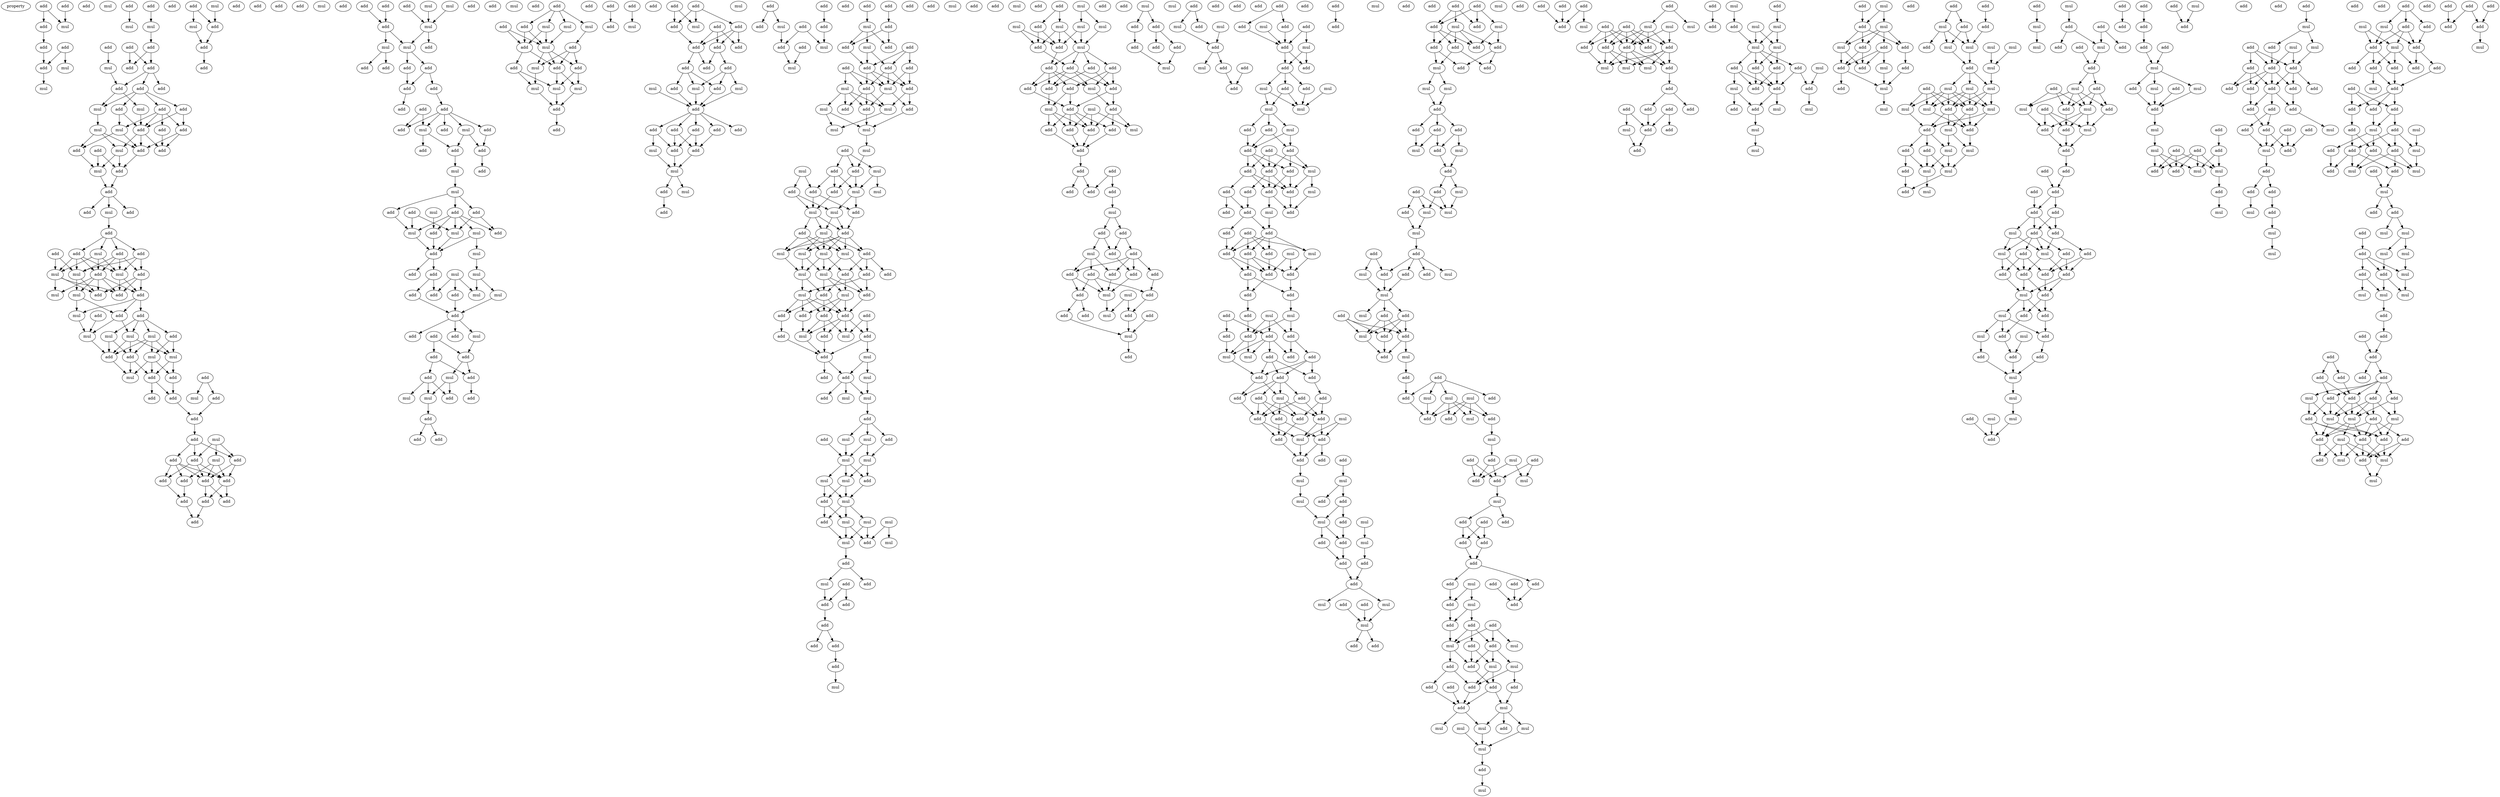 digraph {
    node [fontcolor=black]
    property [mul=2,lf=1.3]
    0 [ label = add ];
    1 [ label = add ];
    2 [ label = add ];
    3 [ label = add ];
    4 [ label = mul ];
    5 [ label = mul ];
    6 [ label = add ];
    7 [ label = add ];
    8 [ label = add ];
    9 [ label = mul ];
    10 [ label = mul ];
    11 [ label = add ];
    12 [ label = mul ];
    13 [ label = add ];
    14 [ label = mul ];
    15 [ label = add ];
    16 [ label = add ];
    17 [ label = add ];
    18 [ label = add ];
    19 [ label = add ];
    20 [ label = mul ];
    21 [ label = add ];
    22 [ label = add ];
    23 [ label = add ];
    24 [ label = add ];
    25 [ label = add ];
    26 [ label = mul ];
    27 [ label = mul ];
    28 [ label = add ];
    29 [ label = add ];
    30 [ label = mul ];
    31 [ label = mul ];
    32 [ label = add ];
    33 [ label = add ];
    34 [ label = mul ];
    35 [ label = add ];
    36 [ label = add ];
    37 [ label = add ];
    38 [ label = add ];
    39 [ label = mul ];
    40 [ label = add ];
    41 [ label = add ];
    42 [ label = add ];
    43 [ label = mul ];
    44 [ label = add ];
    45 [ label = add ];
    46 [ label = add ];
    47 [ label = mul ];
    48 [ label = add ];
    49 [ label = add ];
    50 [ label = add ];
    51 [ label = mul ];
    52 [ label = mul ];
    53 [ label = mul ];
    54 [ label = add ];
    55 [ label = add ];
    56 [ label = add ];
    57 [ label = add ];
    58 [ label = mul ];
    59 [ label = mul ];
    60 [ label = add ];
    61 [ label = mul ];
    62 [ label = add ];
    63 [ label = add ];
    64 [ label = add ];
    65 [ label = mul ];
    66 [ label = mul ];
    67 [ label = mul ];
    68 [ label = mul ];
    69 [ label = add ];
    70 [ label = add ];
    71 [ label = mul ];
    72 [ label = add ];
    73 [ label = mul ];
    74 [ label = add ];
    75 [ label = add ];
    76 [ label = add ];
    77 [ label = mul ];
    78 [ label = add ];
    79 [ label = add ];
    80 [ label = mul ];
    81 [ label = add ];
    82 [ label = add ];
    83 [ label = add ];
    84 [ label = mul ];
    85 [ label = add ];
    86 [ label = add ];
    87 [ label = add ];
    88 [ label = mul ];
    89 [ label = add ];
    90 [ label = add ];
    91 [ label = add ];
    92 [ label = add ];
    93 [ label = add ];
    94 [ label = add ];
    95 [ label = add ];
    96 [ label = add ];
    97 [ label = add ];
    98 [ label = add ];
    99 [ label = mul ];
    100 [ label = mul ];
    101 [ label = add ];
    102 [ label = add ];
    103 [ label = add ];
    104 [ label = add ];
    105 [ label = add ];
    106 [ label = add ];
    107 [ label = add ];
    108 [ label = mul ];
    109 [ label = add ];
    110 [ label = add ];
    111 [ label = add ];
    112 [ label = mul ];
    113 [ label = add ];
    114 [ label = mul ];
    115 [ label = add ];
    116 [ label = mul ];
    117 [ label = mul ];
    118 [ label = mul ];
    119 [ label = add ];
    120 [ label = add ];
    121 [ label = add ];
    122 [ label = add ];
    123 [ label = add ];
    124 [ label = add ];
    125 [ label = add ];
    126 [ label = add ];
    127 [ label = add ];
    128 [ label = add ];
    129 [ label = mul ];
    130 [ label = add ];
    131 [ label = mul ];
    132 [ label = add ];
    133 [ label = add ];
    134 [ label = add ];
    135 [ label = add ];
    136 [ label = add ];
    137 [ label = mul ];
    138 [ label = add ];
    139 [ label = mul ];
    140 [ label = add ];
    141 [ label = add ];
    142 [ label = add ];
    143 [ label = mul ];
    144 [ label = add ];
    145 [ label = mul ];
    146 [ label = mul ];
    147 [ label = add ];
    148 [ label = add ];
    149 [ label = mul ];
    150 [ label = add ];
    151 [ label = mul ];
    152 [ label = add ];
    153 [ label = add ];
    154 [ label = mul ];
    155 [ label = mul ];
    156 [ label = add ];
    157 [ label = mul ];
    158 [ label = mul ];
    159 [ label = add ];
    160 [ label = add ];
    161 [ label = add ];
    162 [ label = mul ];
    163 [ label = add ];
    164 [ label = add ];
    165 [ label = add ];
    166 [ label = add ];
    167 [ label = add ];
    168 [ label = mul ];
    169 [ label = add ];
    170 [ label = add ];
    171 [ label = add ];
    172 [ label = add ];
    173 [ label = mul ];
    174 [ label = mul ];
    175 [ label = add ];
    176 [ label = add ];
    177 [ label = add ];
    178 [ label = add ];
    179 [ label = mul ];
    180 [ label = add ];
    181 [ label = add ];
    182 [ label = add ];
    183 [ label = mul ];
    184 [ label = add ];
    185 [ label = mul ];
    186 [ label = add ];
    187 [ label = mul ];
    188 [ label = add ];
    189 [ label = add ];
    190 [ label = mul ];
    191 [ label = add ];
    192 [ label = add ];
    193 [ label = mul ];
    194 [ label = add ];
    195 [ label = mul ];
    196 [ label = mul ];
    197 [ label = mul ];
    198 [ label = add ];
    199 [ label = add ];
    200 [ label = add ];
    201 [ label = add ];
    202 [ label = add ];
    203 [ label = add ];
    204 [ label = mul ];
    205 [ label = add ];
    206 [ label = add ];
    207 [ label = add ];
    208 [ label = add ];
    209 [ label = mul ];
    210 [ label = add ];
    211 [ label = add ];
    212 [ label = add ];
    213 [ label = add ];
    214 [ label = add ];
    215 [ label = add ];
    216 [ label = add ];
    217 [ label = add ];
    218 [ label = mul ];
    219 [ label = mul ];
    220 [ label = add ];
    221 [ label = mul ];
    222 [ label = add ];
    223 [ label = add ];
    224 [ label = add ];
    225 [ label = add ];
    226 [ label = add ];
    227 [ label = add ];
    228 [ label = add ];
    229 [ label = mul ];
    230 [ label = add ];
    231 [ label = add ];
    232 [ label = mul ];
    233 [ label = add ];
    234 [ label = mul ];
    235 [ label = mul ];
    236 [ label = add ];
    237 [ label = add ];
    238 [ label = add ];
    239 [ label = add ];
    240 [ label = add ];
    241 [ label = mul ];
    242 [ label = add ];
    243 [ label = add ];
    244 [ label = add ];
    245 [ label = add ];
    246 [ label = mul ];
    247 [ label = mul ];
    248 [ label = add ];
    249 [ label = add ];
    250 [ label = mul ];
    251 [ label = add ];
    252 [ label = add ];
    253 [ label = add ];
    254 [ label = add ];
    255 [ label = mul ];
    256 [ label = add ];
    257 [ label = add ];
    258 [ label = add ];
    259 [ label = add ];
    260 [ label = add ];
    261 [ label = add ];
    262 [ label = add ];
    263 [ label = mul ];
    264 [ label = mul ];
    265 [ label = add ];
    266 [ label = mul ];
    267 [ label = add ];
    268 [ label = mul ];
    269 [ label = add ];
    270 [ label = mul ];
    271 [ label = mul ];
    272 [ label = add ];
    273 [ label = mul ];
    274 [ label = mul ];
    275 [ label = add ];
    276 [ label = mul ];
    277 [ label = add ];
    278 [ label = mul ];
    279 [ label = add ];
    280 [ label = add ];
    281 [ label = mul ];
    282 [ label = add ];
    283 [ label = mul ];
    284 [ label = mul ];
    285 [ label = add ];
    286 [ label = add ];
    287 [ label = add ];
    288 [ label = mul ];
    289 [ label = add ];
    290 [ label = mul ];
    291 [ label = mul ];
    292 [ label = mul ];
    293 [ label = mul ];
    294 [ label = add ];
    295 [ label = add ];
    296 [ label = add ];
    297 [ label = mul ];
    298 [ label = mul ];
    299 [ label = mul ];
    300 [ label = add ];
    301 [ label = add ];
    302 [ label = mul ];
    303 [ label = add ];
    304 [ label = add ];
    305 [ label = add ];
    306 [ label = add ];
    307 [ label = add ];
    308 [ label = mul ];
    309 [ label = add ];
    310 [ label = mul ];
    311 [ label = add ];
    312 [ label = add ];
    313 [ label = add ];
    314 [ label = mul ];
    315 [ label = mul ];
    316 [ label = add ];
    317 [ label = add ];
    318 [ label = add ];
    319 [ label = mul ];
    320 [ label = mul ];
    321 [ label = add ];
    322 [ label = add ];
    323 [ label = mul ];
    324 [ label = mul ];
    325 [ label = mul ];
    326 [ label = add ];
    327 [ label = add ];
    328 [ label = mul ];
    329 [ label = mul ];
    330 [ label = add ];
    331 [ label = mul ];
    332 [ label = mul ];
    333 [ label = mul ];
    334 [ label = add ];
    335 [ label = mul ];
    336 [ label = mul ];
    337 [ label = add ];
    338 [ label = mul ];
    339 [ label = add ];
    340 [ label = mul ];
    341 [ label = mul ];
    342 [ label = add ];
    343 [ label = add ];
    344 [ label = add ];
    345 [ label = mul ];
    346 [ label = add ];
    347 [ label = add ];
    348 [ label = add ];
    349 [ label = add ];
    350 [ label = add ];
    351 [ label = add ];
    352 [ label = add ];
    353 [ label = mul ];
    354 [ label = add ];
    355 [ label = add ];
    356 [ label = mul ];
    357 [ label = add ];
    358 [ label = mul ];
    359 [ label = mul ];
    360 [ label = mul ];
    361 [ label = mul ];
    362 [ label = add ];
    363 [ label = mul ];
    364 [ label = add ];
    365 [ label = add ];
    366 [ label = mul ];
    367 [ label = add ];
    368 [ label = add ];
    369 [ label = add ];
    370 [ label = add ];
    371 [ label = add ];
    372 [ label = add ];
    373 [ label = add ];
    374 [ label = add ];
    375 [ label = mul ];
    376 [ label = add ];
    377 [ label = add ];
    378 [ label = mul ];
    379 [ label = mul ];
    380 [ label = add ];
    381 [ label = mul ];
    382 [ label = add ];
    383 [ label = add ];
    384 [ label = add ];
    385 [ label = add ];
    386 [ label = add ];
    387 [ label = add ];
    388 [ label = add ];
    389 [ label = add ];
    390 [ label = add ];
    391 [ label = mul ];
    392 [ label = add ];
    393 [ label = add ];
    394 [ label = add ];
    395 [ label = add ];
    396 [ label = mul ];
    397 [ label = add ];
    398 [ label = add ];
    399 [ label = add ];
    400 [ label = add ];
    401 [ label = add ];
    402 [ label = mul ];
    403 [ label = add ];
    404 [ label = mul ];
    405 [ label = add ];
    406 [ label = add ];
    407 [ label = add ];
    408 [ label = mul ];
    409 [ label = add ];
    410 [ label = add ];
    411 [ label = mul ];
    412 [ label = add ];
    413 [ label = add ];
    414 [ label = add ];
    415 [ label = mul ];
    416 [ label = add ];
    417 [ label = add ];
    418 [ label = add ];
    419 [ label = add ];
    420 [ label = mul ];
    421 [ label = add ];
    422 [ label = mul ];
    423 [ label = add ];
    424 [ label = mul ];
    425 [ label = mul ];
    426 [ label = add ];
    427 [ label = add ];
    428 [ label = add ];
    429 [ label = add ];
    430 [ label = add ];
    431 [ label = mul ];
    432 [ label = add ];
    433 [ label = add ];
    434 [ label = add ];
    435 [ label = add ];
    436 [ label = mul ];
    437 [ label = add ];
    438 [ label = add ];
    439 [ label = add ];
    440 [ label = add ];
    441 [ label = add ];
    442 [ label = mul ];
    443 [ label = add ];
    444 [ label = add ];
    445 [ label = mul ];
    446 [ label = add ];
    447 [ label = mul ];
    448 [ label = add ];
    449 [ label = add ];
    450 [ label = mul ];
    451 [ label = mul ];
    452 [ label = add ];
    453 [ label = add ];
    454 [ label = mul ];
    455 [ label = add ];
    456 [ label = add ];
    457 [ label = add ];
    458 [ label = add ];
    459 [ label = add ];
    460 [ label = add ];
    461 [ label = add ];
    462 [ label = mul ];
    463 [ label = add ];
    464 [ label = add ];
    465 [ label = add ];
    466 [ label = mul ];
    467 [ label = add ];
    468 [ label = add ];
    469 [ label = mul ];
    470 [ label = add ];
    471 [ label = add ];
    472 [ label = add ];
    473 [ label = add ];
    474 [ label = add ];
    475 [ label = add ];
    476 [ label = add ];
    477 [ label = add ];
    478 [ label = mul ];
    479 [ label = mul ];
    480 [ label = add ];
    481 [ label = add ];
    482 [ label = add ];
    483 [ label = add ];
    484 [ label = add ];
    485 [ label = add ];
    486 [ label = mul ];
    487 [ label = add ];
    488 [ label = mul ];
    489 [ label = add ];
    490 [ label = add ];
    491 [ label = add ];
    492 [ label = add ];
    493 [ label = mul ];
    494 [ label = add ];
    495 [ label = mul ];
    496 [ label = add ];
    497 [ label = add ];
    498 [ label = add ];
    499 [ label = add ];
    500 [ label = add ];
    501 [ label = add ];
    502 [ label = add ];
    503 [ label = add ];
    504 [ label = mul ];
    505 [ label = add ];
    506 [ label = add ];
    507 [ label = add ];
    508 [ label = add ];
    509 [ label = add ];
    510 [ label = mul ];
    511 [ label = add ];
    512 [ label = mul ];
    513 [ label = add ];
    514 [ label = add ];
    515 [ label = add ];
    516 [ label = add ];
    517 [ label = mul ];
    518 [ label = mul ];
    519 [ label = mul ];
    520 [ label = add ];
    521 [ label = add ];
    522 [ label = mul ];
    523 [ label = mul ];
    524 [ label = mul ];
    525 [ label = add ];
    526 [ label = mul ];
    527 [ label = add ];
    528 [ label = add ];
    529 [ label = add ];
    530 [ label = add ];
    531 [ label = add ];
    532 [ label = add ];
    533 [ label = add ];
    534 [ label = mul ];
    535 [ label = mul ];
    536 [ label = add ];
    537 [ label = add ];
    538 [ label = mul ];
    539 [ label = add ];
    540 [ label = add ];
    541 [ label = add ];
    542 [ label = add ];
    543 [ label = add ];
    544 [ label = mul ];
    545 [ label = add ];
    546 [ label = mul ];
    547 [ label = add ];
    548 [ label = add ];
    549 [ label = add ];
    550 [ label = add ];
    551 [ label = add ];
    552 [ label = mul ];
    553 [ label = add ];
    554 [ label = mul ];
    555 [ label = mul ];
    556 [ label = add ];
    557 [ label = mul ];
    558 [ label = add ];
    559 [ label = add ];
    560 [ label = add ];
    561 [ label = add ];
    562 [ label = mul ];
    563 [ label = mul ];
    564 [ label = add ];
    565 [ label = add ];
    566 [ label = add ];
    567 [ label = mul ];
    568 [ label = add ];
    569 [ label = mul ];
    570 [ label = mul ];
    571 [ label = mul ];
    572 [ label = add ];
    573 [ label = add ];
    574 [ label = add ];
    575 [ label = add ];
    576 [ label = mul ];
    577 [ label = mul ];
    578 [ label = add ];
    579 [ label = mul ];
    580 [ label = add ];
    581 [ label = add ];
    582 [ label = mul ];
    583 [ label = add ];
    584 [ label = add ];
    585 [ label = mul ];
    586 [ label = add ];
    587 [ label = add ];
    588 [ label = mul ];
    589 [ label = add ];
    590 [ label = add ];
    591 [ label = mul ];
    592 [ label = mul ];
    593 [ label = mul ];
    594 [ label = add ];
    595 [ label = add ];
    596 [ label = add ];
    597 [ label = mul ];
    598 [ label = add ];
    599 [ label = add ];
    600 [ label = add ];
    601 [ label = mul ];
    602 [ label = add ];
    603 [ label = add ];
    604 [ label = mul ];
    605 [ label = add ];
    606 [ label = add ];
    607 [ label = mul ];
    608 [ label = add ];
    609 [ label = mul ];
    610 [ label = add ];
    611 [ label = add ];
    612 [ label = add ];
    613 [ label = add ];
    614 [ label = add ];
    615 [ label = add ];
    616 [ label = add ];
    617 [ label = add ];
    618 [ label = add ];
    619 [ label = mul ];
    620 [ label = add ];
    621 [ label = add ];
    622 [ label = add ];
    623 [ label = mul ];
    624 [ label = add ];
    625 [ label = add ];
    626 [ label = add ];
    627 [ label = add ];
    628 [ label = mul ];
    629 [ label = mul ];
    630 [ label = add ];
    631 [ label = mul ];
    632 [ label = add ];
    633 [ label = add ];
    634 [ label = mul ];
    635 [ label = add ];
    636 [ label = add ];
    637 [ label = add ];
    638 [ label = add ];
    639 [ label = add ];
    640 [ label = mul ];
    641 [ label = add ];
    642 [ label = mul ];
    643 [ label = mul ];
    644 [ label = add ];
    645 [ label = mul ];
    646 [ label = mul ];
    647 [ label = mul ];
    648 [ label = add ];
    649 [ label = add ];
    650 [ label = add ];
    651 [ label = add ];
    652 [ label = mul ];
    653 [ label = add ];
    654 [ label = mul ];
    655 [ label = add ];
    656 [ label = add ];
    657 [ label = add ];
    658 [ label = mul ];
    659 [ label = mul ];
    660 [ label = mul ];
    661 [ label = add ];
    662 [ label = add ];
    663 [ label = add ];
    664 [ label = add ];
    665 [ label = add ];
    666 [ label = add ];
    667 [ label = mul ];
    668 [ label = mul ];
    669 [ label = mul ];
    670 [ label = add ];
    671 [ label = add ];
    672 [ label = add ];
    673 [ label = add ];
    674 [ label = add ];
    675 [ label = mul ];
    676 [ label = add ];
    677 [ label = add ];
    678 [ label = add ];
    679 [ label = add ];
    680 [ label = add ];
    681 [ label = mul ];
    682 [ label = add ];
    683 [ label = add ];
    684 [ label = mul ];
    685 [ label = mul ];
    686 [ label = mul ];
    687 [ label = mul ];
    688 [ label = add ];
    689 [ label = mul ];
    690 [ label = add ];
    691 [ label = add ];
    692 [ label = add ];
    693 [ label = add ];
    694 [ label = mul ];
    695 [ label = add ];
    696 [ label = add ];
    697 [ label = mul ];
    698 [ label = add ];
    699 [ label = add ];
    700 [ label = mul ];
    701 [ label = mul ];
    702 [ label = mul ];
    703 [ label = add ];
    704 [ label = mul ];
    705 [ label = add ];
    706 [ label = mul ];
    707 [ label = mul ];
    708 [ label = add ];
    709 [ label = add ];
    710 [ label = add ];
    711 [ label = add ];
    712 [ label = add ];
    713 [ label = add ];
    714 [ label = add ];
    715 [ label = mul ];
    716 [ label = mul ];
    717 [ label = add ];
    718 [ label = mul ];
    719 [ label = add ];
    720 [ label = add ];
    721 [ label = add ];
    722 [ label = add ];
    723 [ label = mul ];
    724 [ label = mul ];
    725 [ label = mul ];
    726 [ label = mul ];
    727 [ label = mul ];
    728 [ label = add ];
    729 [ label = add ];
    730 [ label = mul ];
    731 [ label = mul ];
    732 [ label = mul ];
    733 [ label = mul ];
    734 [ label = add ];
    735 [ label = mul ];
    736 [ label = mul ];
    737 [ label = add ];
    738 [ label = add ];
    739 [ label = mul ];
    740 [ label = add ];
    741 [ label = add ];
    742 [ label = mul ];
    743 [ label = mul ];
    744 [ label = add ];
    745 [ label = mul ];
    746 [ label = add ];
    747 [ label = mul ];
    748 [ label = mul ];
    749 [ label = add ];
    750 [ label = add ];
    751 [ label = mul ];
    752 [ label = add ];
    753 [ label = mul ];
    754 [ label = mul ];
    755 [ label = mul ];
    756 [ label = add ];
    757 [ label = add ];
    758 [ label = add ];
    759 [ label = add ];
    760 [ label = add ];
    761 [ label = add ];
    762 [ label = add ];
    763 [ label = mul ];
    764 [ label = add ];
    765 [ label = add ];
    766 [ label = mul ];
    767 [ label = add ];
    768 [ label = add ];
    769 [ label = add ];
    770 [ label = mul ];
    771 [ label = add ];
    772 [ label = mul ];
    773 [ label = add ];
    774 [ label = add ];
    775 [ label = mul ];
    776 [ label = add ];
    777 [ label = add ];
    778 [ label = add ];
    779 [ label = add ];
    780 [ label = add ];
    781 [ label = add ];
    782 [ label = add ];
    783 [ label = add ];
    784 [ label = mul ];
    785 [ label = add ];
    786 [ label = mul ];
    787 [ label = add ];
    788 [ label = add ];
    789 [ label = mul ];
    790 [ label = add ];
    791 [ label = add ];
    792 [ label = add ];
    793 [ label = add ];
    794 [ label = add ];
    795 [ label = add ];
    796 [ label = mul ];
    797 [ label = mul ];
    798 [ label = add ];
    799 [ label = add ];
    800 [ label = mul ];
    801 [ label = mul ];
    802 [ label = add ];
    803 [ label = add ];
    804 [ label = add ];
    805 [ label = add ];
    806 [ label = add ];
    807 [ label = mul ];
    808 [ label = mul ];
    809 [ label = add ];
    810 [ label = mul ];
    811 [ label = mul ];
    812 [ label = add ];
    813 [ label = add ];
    814 [ label = add ];
    815 [ label = add ];
    816 [ label = mul ];
    817 [ label = add ];
    818 [ label = add ];
    819 [ label = add ];
    820 [ label = mul ];
    821 [ label = add ];
    822 [ label = mul ];
    823 [ label = add ];
    824 [ label = add ];
    825 [ label = mul ];
    826 [ label = add ];
    827 [ label = mul ];
    828 [ label = add ];
    829 [ label = add ];
    830 [ label = add ];
    831 [ label = mul ];
    832 [ label = add ];
    833 [ label = add ];
    834 [ label = mul ];
    835 [ label = add ];
    836 [ label = add ];
    837 [ label = mul ];
    838 [ label = add ];
    839 [ label = mul ];
    840 [ label = add ];
    841 [ label = mul ];
    842 [ label = add ];
    843 [ label = mul ];
    844 [ label = add ];
    845 [ label = mul ];
    846 [ label = add ];
    847 [ label = add ];
    848 [ label = add ];
    849 [ label = add ];
    850 [ label = add ];
    851 [ label = add ];
    852 [ label = add ];
    853 [ label = add ];
    854 [ label = add ];
    855 [ label = add ];
    856 [ label = add ];
    857 [ label = add ];
    858 [ label = mul ];
    859 [ label = add ];
    860 [ label = add ];
    861 [ label = add ];
    862 [ label = add ];
    863 [ label = mul ];
    864 [ label = add ];
    865 [ label = add ];
    866 [ label = add ];
    867 [ label = add ];
    868 [ label = mul ];
    869 [ label = add ];
    870 [ label = add ];
    871 [ label = mul ];
    872 [ label = mul ];
    873 [ label = add ];
    874 [ label = add ];
    875 [ label = mul ];
    876 [ label = mul ];
    877 [ label = add ];
    878 [ label = add ];
    879 [ label = mul ];
    880 [ label = add ];
    881 [ label = add ];
    882 [ label = add ];
    883 [ label = add ];
    884 [ label = add ];
    885 [ label = add ];
    886 [ label = add ];
    887 [ label = mul ];
    888 [ label = add ];
    889 [ label = add ];
    890 [ label = add ];
    891 [ label = add ];
    892 [ label = mul ];
    893 [ label = add ];
    894 [ label = add ];
    895 [ label = mul ];
    896 [ label = add ];
    897 [ label = add ];
    898 [ label = add ];
    899 [ label = mul ];
    900 [ label = add ];
    901 [ label = add ];
    902 [ label = add ];
    903 [ label = mul ];
    904 [ label = mul ];
    905 [ label = add ];
    906 [ label = mul ];
    907 [ label = add ];
    908 [ label = add ];
    909 [ label = mul ];
    910 [ label = mul ];
    911 [ label = add ];
    912 [ label = mul ];
    913 [ label = mul ];
    914 [ label = add ];
    915 [ label = mul ];
    916 [ label = add ];
    917 [ label = add ];
    918 [ label = mul ];
    919 [ label = add ];
    920 [ label = mul ];
    921 [ label = mul ];
    922 [ label = add ];
    923 [ label = add ];
    924 [ label = add ];
    925 [ label = add ];
    926 [ label = add ];
    927 [ label = add ];
    928 [ label = add ];
    929 [ label = add ];
    930 [ label = add ];
    931 [ label = mul ];
    932 [ label = add ];
    933 [ label = add ];
    934 [ label = add ];
    935 [ label = add ];
    936 [ label = add ];
    937 [ label = mul ];
    938 [ label = mul ];
    939 [ label = mul ];
    940 [ label = add ];
    941 [ label = add ];
    942 [ label = mul ];
    943 [ label = add ];
    944 [ label = add ];
    945 [ label = add ];
    946 [ label = add ];
    947 [ label = mul ];
    948 [ label = mul ];
    949 [ label = add ];
    950 [ label = mul ];
    951 [ label = add ];
    952 [ label = add ];
    953 [ label = add ];
    954 [ label = add ];
    955 [ label = add ];
    956 [ label = mul ];
    0 -> 3 [ name = 0 ];
    0 -> 4 [ name = 1 ];
    1 -> 4 [ name = 2 ];
    3 -> 7 [ name = 3 ];
    6 -> 9 [ name = 4 ];
    6 -> 11 [ name = 5 ];
    7 -> 11 [ name = 6 ];
    8 -> 10 [ name = 7 ];
    11 -> 12 [ name = 8 ];
    13 -> 14 [ name = 9 ];
    14 -> 16 [ name = 10 ];
    15 -> 20 [ name = 11 ];
    16 -> 18 [ name = 12 ];
    16 -> 19 [ name = 13 ];
    17 -> 18 [ name = 14 ];
    17 -> 19 [ name = 15 ];
    19 -> 21 [ name = 16 ];
    19 -> 22 [ name = 17 ];
    19 -> 23 [ name = 18 ];
    20 -> 21 [ name = 19 ];
    21 -> 26 [ name = 20 ];
    21 -> 27 [ name = 21 ];
    23 -> 24 [ name = 22 ];
    23 -> 25 [ name = 23 ];
    23 -> 26 [ name = 24 ];
    23 -> 28 [ name = 25 ];
    24 -> 29 [ name = 26 ];
    24 -> 31 [ name = 27 ];
    24 -> 32 [ name = 28 ];
    24 -> 33 [ name = 29 ];
    25 -> 29 [ name = 30 ];
    25 -> 32 [ name = 31 ];
    26 -> 30 [ name = 32 ];
    27 -> 32 [ name = 33 ];
    28 -> 31 [ name = 34 ];
    28 -> 32 [ name = 35 ];
    29 -> 35 [ name = 36 ];
    29 -> 36 [ name = 37 ];
    30 -> 34 [ name = 38 ];
    30 -> 36 [ name = 39 ];
    30 -> 37 [ name = 40 ];
    31 -> 36 [ name = 41 ];
    31 -> 37 [ name = 42 ];
    32 -> 34 [ name = 43 ];
    32 -> 35 [ name = 44 ];
    32 -> 36 [ name = 45 ];
    33 -> 35 [ name = 46 ];
    34 -> 39 [ name = 47 ];
    34 -> 40 [ name = 48 ];
    36 -> 40 [ name = 49 ];
    37 -> 39 [ name = 50 ];
    38 -> 39 [ name = 51 ];
    38 -> 40 [ name = 52 ];
    39 -> 41 [ name = 53 ];
    40 -> 41 [ name = 54 ];
    41 -> 42 [ name = 55 ];
    41 -> 43 [ name = 56 ];
    41 -> 44 [ name = 57 ];
    43 -> 45 [ name = 58 ];
    45 -> 46 [ name = 59 ];
    45 -> 47 [ name = 60 ];
    45 -> 49 [ name = 61 ];
    45 -> 50 [ name = 62 ];
    46 -> 51 [ name = 63 ];
    46 -> 52 [ name = 64 ];
    46 -> 53 [ name = 65 ];
    46 -> 55 [ name = 66 ];
    47 -> 52 [ name = 67 ];
    47 -> 53 [ name = 68 ];
    47 -> 55 [ name = 69 ];
    48 -> 51 [ name = 70 ];
    48 -> 53 [ name = 71 ];
    49 -> 51 [ name = 72 ];
    49 -> 52 [ name = 73 ];
    49 -> 54 [ name = 74 ];
    50 -> 51 [ name = 75 ];
    50 -> 52 [ name = 76 ];
    50 -> 54 [ name = 77 ];
    50 -> 55 [ name = 78 ];
    51 -> 59 [ name = 79 ];
    51 -> 60 [ name = 80 ];
    52 -> 56 [ name = 81 ];
    52 -> 57 [ name = 82 ];
    53 -> 57 [ name = 83 ];
    53 -> 58 [ name = 84 ];
    53 -> 60 [ name = 85 ];
    54 -> 56 [ name = 86 ];
    54 -> 57 [ name = 87 ];
    54 -> 60 [ name = 88 ];
    55 -> 56 [ name = 89 ];
    55 -> 57 [ name = 90 ];
    55 -> 58 [ name = 91 ];
    55 -> 59 [ name = 92 ];
    55 -> 60 [ name = 93 ];
    56 -> 61 [ name = 94 ];
    56 -> 62 [ name = 95 ];
    56 -> 64 [ name = 96 ];
    59 -> 61 [ name = 97 ];
    59 -> 64 [ name = 98 ];
    61 -> 67 [ name = 99 ];
    62 -> 65 [ name = 100 ];
    62 -> 66 [ name = 101 ];
    62 -> 68 [ name = 102 ];
    62 -> 69 [ name = 103 ];
    63 -> 67 [ name = 104 ];
    64 -> 66 [ name = 105 ];
    64 -> 67 [ name = 106 ];
    65 -> 70 [ name = 107 ];
    65 -> 72 [ name = 108 ];
    66 -> 70 [ name = 109 ];
    66 -> 71 [ name = 110 ];
    66 -> 72 [ name = 111 ];
    67 -> 70 [ name = 112 ];
    68 -> 70 [ name = 113 ];
    68 -> 71 [ name = 114 ];
    68 -> 72 [ name = 115 ];
    68 -> 73 [ name = 116 ];
    69 -> 71 [ name = 117 ];
    69 -> 73 [ name = 118 ];
    70 -> 77 [ name = 119 ];
    71 -> 75 [ name = 120 ];
    71 -> 76 [ name = 121 ];
    72 -> 76 [ name = 122 ];
    72 -> 77 [ name = 123 ];
    73 -> 75 [ name = 124 ];
    73 -> 76 [ name = 125 ];
    73 -> 77 [ name = 126 ];
    74 -> 79 [ name = 127 ];
    74 -> 80 [ name = 128 ];
    75 -> 81 [ name = 129 ];
    76 -> 78 [ name = 130 ];
    76 -> 81 [ name = 131 ];
    79 -> 82 [ name = 132 ];
    81 -> 82 [ name = 133 ];
    82 -> 83 [ name = 134 ];
    83 -> 85 [ name = 135 ];
    83 -> 86 [ name = 136 ];
    83 -> 87 [ name = 137 ];
    84 -> 86 [ name = 138 ];
    84 -> 87 [ name = 139 ];
    84 -> 88 [ name = 140 ];
    85 -> 89 [ name = 141 ];
    85 -> 90 [ name = 142 ];
    85 -> 91 [ name = 143 ];
    85 -> 93 [ name = 144 ];
    86 -> 89 [ name = 145 ];
    86 -> 90 [ name = 146 ];
    86 -> 93 [ name = 147 ];
    87 -> 89 [ name = 148 ];
    87 -> 93 [ name = 149 ];
    88 -> 89 [ name = 150 ];
    88 -> 91 [ name = 151 ];
    88 -> 93 [ name = 152 ];
    89 -> 95 [ name = 153 ];
    89 -> 96 [ name = 154 ];
    90 -> 94 [ name = 155 ];
    91 -> 94 [ name = 156 ];
    93 -> 95 [ name = 157 ];
    93 -> 96 [ name = 158 ];
    94 -> 97 [ name = 159 ];
    96 -> 97 [ name = 160 ];
    98 -> 100 [ name = 161 ];
    98 -> 101 [ name = 162 ];
    99 -> 101 [ name = 163 ];
    100 -> 105 [ name = 164 ];
    101 -> 105 [ name = 165 ];
    105 -> 106 [ name = 166 ];
    110 -> 115 [ name = 167 ];
    111 -> 116 [ name = 168 ];
    112 -> 116 [ name = 169 ];
    113 -> 115 [ name = 170 ];
    114 -> 116 [ name = 171 ];
    115 -> 117 [ name = 172 ];
    115 -> 118 [ name = 173 ];
    116 -> 117 [ name = 174 ];
    116 -> 119 [ name = 175 ];
    117 -> 121 [ name = 176 ];
    117 -> 123 [ name = 177 ];
    118 -> 120 [ name = 178 ];
    118 -> 122 [ name = 179 ];
    121 -> 124 [ name = 180 ];
    123 -> 124 [ name = 181 ];
    123 -> 125 [ name = 182 ];
    124 -> 127 [ name = 183 ];
    125 -> 128 [ name = 184 ];
    126 -> 130 [ name = 185 ];
    126 -> 131 [ name = 186 ];
    128 -> 129 [ name = 187 ];
    128 -> 130 [ name = 188 ];
    128 -> 131 [ name = 189 ];
    128 -> 132 [ name = 190 ];
    128 -> 133 [ name = 191 ];
    129 -> 134 [ name = 192 ];
    129 -> 135 [ name = 193 ];
    131 -> 134 [ name = 194 ];
    131 -> 136 [ name = 195 ];
    132 -> 135 [ name = 196 ];
    134 -> 137 [ name = 197 ];
    135 -> 138 [ name = 198 ];
    137 -> 139 [ name = 199 ];
    139 -> 140 [ name = 200 ];
    139 -> 142 [ name = 201 ];
    139 -> 144 [ name = 202 ];
    140 -> 148 [ name = 203 ];
    140 -> 149 [ name = 204 ];
    141 -> 146 [ name = 205 ];
    141 -> 149 [ name = 206 ];
    142 -> 146 [ name = 207 ];
    143 -> 147 [ name = 208 ];
    144 -> 145 [ name = 209 ];
    144 -> 146 [ name = 210 ];
    144 -> 147 [ name = 211 ];
    144 -> 148 [ name = 212 ];
    144 -> 149 [ name = 213 ];
    145 -> 150 [ name = 214 ];
    145 -> 151 [ name = 215 ];
    146 -> 150 [ name = 216 ];
    147 -> 150 [ name = 217 ];
    149 -> 150 [ name = 218 ];
    150 -> 152 [ name = 219 ];
    150 -> 153 [ name = 220 ];
    151 -> 155 [ name = 221 ];
    153 -> 156 [ name = 222 ];
    153 -> 159 [ name = 223 ];
    154 -> 157 [ name = 224 ];
    154 -> 159 [ name = 225 ];
    154 -> 160 [ name = 226 ];
    155 -> 157 [ name = 227 ];
    155 -> 158 [ name = 228 ];
    156 -> 161 [ name = 229 ];
    158 -> 161 [ name = 230 ];
    160 -> 161 [ name = 231 ];
    161 -> 162 [ name = 232 ];
    161 -> 163 [ name = 233 ];
    161 -> 164 [ name = 234 ];
    162 -> 167 [ name = 235 ];
    165 -> 166 [ name = 236 ];
    165 -> 167 [ name = 237 ];
    166 -> 169 [ name = 238 ];
    166 -> 170 [ name = 239 ];
    167 -> 168 [ name = 240 ];
    167 -> 169 [ name = 241 ];
    168 -> 171 [ name = 242 ];
    168 -> 173 [ name = 243 ];
    169 -> 172 [ name = 244 ];
    170 -> 171 [ name = 245 ];
    170 -> 173 [ name = 246 ];
    170 -> 174 [ name = 247 ];
    173 -> 175 [ name = 248 ];
    175 -> 178 [ name = 249 ];
    175 -> 180 [ name = 250 ];
    182 -> 183 [ name = 251 ];
    182 -> 185 [ name = 252 ];
    182 -> 186 [ name = 253 ];
    182 -> 187 [ name = 254 ];
    183 -> 190 [ name = 255 ];
    184 -> 189 [ name = 256 ];
    184 -> 190 [ name = 257 ];
    185 -> 188 [ name = 258 ];
    186 -> 189 [ name = 259 ];
    186 -> 190 [ name = 260 ];
    187 -> 189 [ name = 261 ];
    187 -> 190 [ name = 262 ];
    188 -> 192 [ name = 263 ];
    188 -> 193 [ name = 264 ];
    188 -> 194 [ name = 265 ];
    189 -> 191 [ name = 266 ];
    189 -> 192 [ name = 267 ];
    190 -> 192 [ name = 268 ];
    190 -> 193 [ name = 269 ];
    190 -> 194 [ name = 270 ];
    191 -> 196 [ name = 271 ];
    191 -> 197 [ name = 272 ];
    192 -> 195 [ name = 273 ];
    192 -> 196 [ name = 274 ];
    193 -> 197 [ name = 275 ];
    194 -> 195 [ name = 276 ];
    194 -> 196 [ name = 277 ];
    195 -> 198 [ name = 278 ];
    196 -> 198 [ name = 279 ];
    197 -> 198 [ name = 280 ];
    198 -> 201 [ name = 281 ];
    200 -> 202 [ name = 282 ];
    203 -> 204 [ name = 283 ];
    206 -> 209 [ name = 284 ];
    206 -> 210 [ name = 285 ];
    207 -> 208 [ name = 286 ];
    207 -> 209 [ name = 287 ];
    207 -> 210 [ name = 288 ];
    208 -> 212 [ name = 289 ];
    208 -> 213 [ name = 290 ];
    208 -> 214 [ name = 291 ];
    210 -> 213 [ name = 292 ];
    211 -> 212 [ name = 293 ];
    211 -> 213 [ name = 294 ];
    211 -> 214 [ name = 295 ];
    213 -> 216 [ name = 296 ];
    213 -> 217 [ name = 297 ];
    214 -> 215 [ name = 298 ];
    214 -> 217 [ name = 299 ];
    215 -> 219 [ name = 300 ];
    215 -> 220 [ name = 301 ];
    215 -> 221 [ name = 302 ];
    216 -> 219 [ name = 303 ];
    216 -> 220 [ name = 304 ];
    216 -> 222 [ name = 305 ];
    218 -> 223 [ name = 306 ];
    219 -> 223 [ name = 307 ];
    220 -> 223 [ name = 308 ];
    221 -> 223 [ name = 309 ];
    222 -> 223 [ name = 310 ];
    223 -> 224 [ name = 311 ];
    223 -> 225 [ name = 312 ];
    223 -> 226 [ name = 313 ];
    223 -> 227 [ name = 314 ];
    223 -> 228 [ name = 315 ];
    224 -> 230 [ name = 316 ];
    224 -> 231 [ name = 317 ];
    225 -> 230 [ name = 318 ];
    225 -> 231 [ name = 319 ];
    226 -> 229 [ name = 320 ];
    226 -> 230 [ name = 321 ];
    227 -> 231 [ name = 322 ];
    229 -> 232 [ name = 323 ];
    230 -> 232 [ name = 324 ];
    231 -> 232 [ name = 325 ];
    232 -> 233 [ name = 326 ];
    232 -> 234 [ name = 327 ];
    233 -> 236 [ name = 328 ];
    237 -> 240 [ name = 329 ];
    237 -> 241 [ name = 330 ];
    238 -> 242 [ name = 331 ];
    239 -> 243 [ name = 332 ];
    239 -> 246 [ name = 333 ];
    241 -> 243 [ name = 334 ];
    242 -> 246 [ name = 335 ];
    243 -> 247 [ name = 336 ];
    245 -> 247 [ name = 337 ];
    248 -> 250 [ name = 338 ];
    249 -> 252 [ name = 339 ];
    250 -> 254 [ name = 340 ];
    250 -> 255 [ name = 341 ];
    250 -> 256 [ name = 342 ];
    252 -> 254 [ name = 343 ];
    252 -> 256 [ name = 344 ];
    253 -> 258 [ name = 345 ];
    253 -> 259 [ name = 346 ];
    253 -> 260 [ name = 347 ];
    255 -> 258 [ name = 348 ];
    255 -> 260 [ name = 349 ];
    256 -> 260 [ name = 350 ];
    257 -> 261 [ name = 351 ];
    257 -> 263 [ name = 352 ];
    257 -> 264 [ name = 353 ];
    258 -> 261 [ name = 354 ];
    258 -> 262 [ name = 355 ];
    258 -> 264 [ name = 356 ];
    259 -> 262 [ name = 357 ];
    259 -> 264 [ name = 358 ];
    260 -> 261 [ name = 359 ];
    260 -> 262 [ name = 360 ];
    260 -> 264 [ name = 361 ];
    261 -> 265 [ name = 362 ];
    261 -> 266 [ name = 363 ];
    261 -> 269 [ name = 364 ];
    262 -> 266 [ name = 365 ];
    262 -> 267 [ name = 366 ];
    263 -> 265 [ name = 367 ];
    263 -> 266 [ name = 368 ];
    263 -> 268 [ name = 369 ];
    263 -> 269 [ name = 370 ];
    264 -> 265 [ name = 371 ];
    264 -> 267 [ name = 372 ];
    265 -> 271 [ name = 373 ];
    266 -> 270 [ name = 374 ];
    267 -> 271 [ name = 375 ];
    268 -> 270 [ name = 376 ];
    268 -> 271 [ name = 377 ];
    271 -> 273 [ name = 378 ];
    272 -> 274 [ name = 379 ];
    272 -> 275 [ name = 380 ];
    272 -> 277 [ name = 381 ];
    273 -> 277 [ name = 382 ];
    274 -> 278 [ name = 383 ];
    274 -> 281 [ name = 384 ];
    275 -> 279 [ name = 385 ];
    275 -> 280 [ name = 386 ];
    275 -> 281 [ name = 387 ];
    276 -> 279 [ name = 388 ];
    276 -> 282 [ name = 389 ];
    277 -> 280 [ name = 390 ];
    277 -> 281 [ name = 391 ];
    279 -> 283 [ name = 392 ];
    279 -> 285 [ name = 393 ];
    280 -> 283 [ name = 394 ];
    281 -> 284 [ name = 395 ];
    281 -> 285 [ name = 396 ];
    282 -> 283 [ name = 397 ];
    282 -> 284 [ name = 398 ];
    283 -> 286 [ name = 399 ];
    283 -> 287 [ name = 400 ];
    283 -> 288 [ name = 401 ];
    284 -> 286 [ name = 402 ];
    284 -> 288 [ name = 403 ];
    285 -> 286 [ name = 404 ];
    286 -> 289 [ name = 405 ];
    286 -> 290 [ name = 406 ];
    286 -> 291 [ name = 407 ];
    286 -> 292 [ name = 408 ];
    286 -> 293 [ name = 409 ];
    287 -> 290 [ name = 410 ];
    287 -> 291 [ name = 411 ];
    287 -> 293 [ name = 412 ];
    288 -> 289 [ name = 413 ];
    288 -> 290 [ name = 414 ];
    288 -> 291 [ name = 415 ];
    288 -> 292 [ name = 416 ];
    288 -> 293 [ name = 417 ];
    289 -> 294 [ name = 418 ];
    289 -> 295 [ name = 419 ];
    289 -> 296 [ name = 420 ];
    290 -> 294 [ name = 421 ];
    290 -> 298 [ name = 422 ];
    291 -> 297 [ name = 423 ];
    292 -> 297 [ name = 424 ];
    292 -> 298 [ name = 425 ];
    293 -> 295 [ name = 426 ];
    293 -> 297 [ name = 427 ];
    293 -> 298 [ name = 428 ];
    294 -> 299 [ name = 429 ];
    294 -> 300 [ name = 430 ];
    295 -> 300 [ name = 431 ];
    295 -> 301 [ name = 432 ];
    295 -> 302 [ name = 433 ];
    297 -> 299 [ name = 434 ];
    297 -> 301 [ name = 435 ];
    298 -> 300 [ name = 436 ];
    298 -> 301 [ name = 437 ];
    298 -> 302 [ name = 438 ];
    299 -> 304 [ name = 439 ];
    299 -> 305 [ name = 440 ];
    299 -> 306 [ name = 441 ];
    299 -> 307 [ name = 442 ];
    300 -> 307 [ name = 443 ];
    301 -> 304 [ name = 444 ];
    301 -> 305 [ name = 445 ];
    301 -> 307 [ name = 446 ];
    302 -> 305 [ name = 447 ];
    302 -> 306 [ name = 448 ];
    302 -> 307 [ name = 449 ];
    303 -> 310 [ name = 450 ];
    303 -> 311 [ name = 451 ];
    304 -> 312 [ name = 452 ];
    305 -> 308 [ name = 453 ];
    305 -> 309 [ name = 454 ];
    305 -> 310 [ name = 455 ];
    306 -> 308 [ name = 456 ];
    307 -> 308 [ name = 457 ];
    307 -> 309 [ name = 458 ];
    307 -> 310 [ name = 459 ];
    307 -> 311 [ name = 460 ];
    308 -> 313 [ name = 461 ];
    309 -> 313 [ name = 462 ];
    311 -> 313 [ name = 463 ];
    311 -> 314 [ name = 464 ];
    312 -> 313 [ name = 465 ];
    313 -> 316 [ name = 466 ];
    313 -> 317 [ name = 467 ];
    314 -> 315 [ name = 468 ];
    314 -> 317 [ name = 469 ];
    315 -> 319 [ name = 470 ];
    317 -> 318 [ name = 471 ];
    317 -> 319 [ name = 472 ];
    317 -> 320 [ name = 473 ];
    319 -> 322 [ name = 474 ];
    322 -> 324 [ name = 475 ];
    322 -> 325 [ name = 476 ];
    322 -> 326 [ name = 477 ];
    324 -> 328 [ name = 478 ];
    324 -> 329 [ name = 479 ];
    325 -> 328 [ name = 480 ];
    326 -> 329 [ name = 481 ];
    327 -> 328 [ name = 482 ];
    328 -> 330 [ name = 483 ];
    328 -> 331 [ name = 484 ];
    328 -> 332 [ name = 485 ];
    329 -> 330 [ name = 486 ];
    329 -> 331 [ name = 487 ];
    330 -> 333 [ name = 488 ];
    331 -> 333 [ name = 489 ];
    331 -> 334 [ name = 490 ];
    332 -> 333 [ name = 491 ];
    332 -> 334 [ name = 492 ];
    333 -> 335 [ name = 493 ];
    333 -> 336 [ name = 494 ];
    333 -> 337 [ name = 495 ];
    334 -> 335 [ name = 496 ];
    334 -> 337 [ name = 497 ];
    335 -> 339 [ name = 498 ];
    335 -> 340 [ name = 499 ];
    336 -> 339 [ name = 500 ];
    336 -> 340 [ name = 501 ];
    337 -> 340 [ name = 502 ];
    338 -> 339 [ name = 503 ];
    338 -> 341 [ name = 504 ];
    340 -> 342 [ name = 505 ];
    342 -> 345 [ name = 506 ];
    342 -> 346 [ name = 507 ];
    344 -> 347 [ name = 508 ];
    344 -> 348 [ name = 509 ];
    345 -> 348 [ name = 510 ];
    348 -> 349 [ name = 511 ];
    349 -> 350 [ name = 512 ];
    349 -> 352 [ name = 513 ];
    352 -> 355 [ name = 514 ];
    355 -> 356 [ name = 515 ];
    357 -> 361 [ name = 516 ];
    357 -> 362 [ name = 517 ];
    358 -> 360 [ name = 518 ];
    358 -> 363 [ name = 519 ];
    359 -> 364 [ name = 520 ];
    359 -> 365 [ name = 521 ];
    360 -> 365 [ name = 522 ];
    360 -> 366 [ name = 523 ];
    361 -> 364 [ name = 524 ];
    361 -> 365 [ name = 525 ];
    361 -> 366 [ name = 526 ];
    362 -> 364 [ name = 527 ];
    362 -> 365 [ name = 528 ];
    363 -> 366 [ name = 529 ];
    364 -> 369 [ name = 530 ];
    365 -> 370 [ name = 531 ];
    366 -> 367 [ name = 532 ];
    366 -> 368 [ name = 533 ];
    366 -> 369 [ name = 534 ];
    366 -> 370 [ name = 535 ];
    367 -> 372 [ name = 536 ];
    367 -> 374 [ name = 537 ];
    367 -> 375 [ name = 538 ];
    368 -> 373 [ name = 539 ];
    368 -> 374 [ name = 540 ];
    369 -> 371 [ name = 541 ];
    369 -> 373 [ name = 542 ];
    369 -> 374 [ name = 543 ];
    369 -> 375 [ name = 544 ];
    370 -> 371 [ name = 545 ];
    370 -> 372 [ name = 546 ];
    370 -> 373 [ name = 547 ];
    370 -> 375 [ name = 548 ];
    371 -> 377 [ name = 549 ];
    372 -> 377 [ name = 550 ];
    372 -> 378 [ name = 551 ];
    373 -> 378 [ name = 552 ];
    374 -> 376 [ name = 553 ];
    374 -> 377 [ name = 554 ];
    375 -> 376 [ name = 555 ];
    376 -> 380 [ name = 556 ];
    376 -> 381 [ name = 557 ];
    376 -> 384 [ name = 558 ];
    377 -> 380 [ name = 559 ];
    377 -> 382 [ name = 560 ];
    377 -> 383 [ name = 561 ];
    377 -> 384 [ name = 562 ];
    378 -> 380 [ name = 563 ];
    378 -> 382 [ name = 564 ];
    378 -> 383 [ name = 565 ];
    379 -> 380 [ name = 566 ];
    379 -> 381 [ name = 567 ];
    379 -> 383 [ name = 568 ];
    380 -> 385 [ name = 569 ];
    382 -> 385 [ name = 570 ];
    383 -> 385 [ name = 571 ];
    384 -> 385 [ name = 572 ];
    385 -> 386 [ name = 573 ];
    386 -> 389 [ name = 574 ];
    386 -> 390 [ name = 575 ];
    387 -> 388 [ name = 576 ];
    387 -> 390 [ name = 577 ];
    388 -> 391 [ name = 578 ];
    391 -> 392 [ name = 579 ];
    391 -> 393 [ name = 580 ];
    392 -> 395 [ name = 581 ];
    392 -> 396 [ name = 582 ];
    393 -> 394 [ name = 583 ];
    393 -> 395 [ name = 584 ];
    394 -> 397 [ name = 585 ];
    394 -> 398 [ name = 586 ];
    394 -> 399 [ name = 587 ];
    394 -> 400 [ name = 588 ];
    395 -> 397 [ name = 589 ];
    396 -> 398 [ name = 590 ];
    396 -> 399 [ name = 591 ];
    396 -> 401 [ name = 592 ];
    397 -> 402 [ name = 593 ];
    398 -> 402 [ name = 594 ];
    398 -> 403 [ name = 595 ];
    399 -> 402 [ name = 596 ];
    400 -> 405 [ name = 597 ];
    401 -> 402 [ name = 598 ];
    401 -> 403 [ name = 599 ];
    401 -> 405 [ name = 600 ];
    402 -> 408 [ name = 601 ];
    403 -> 406 [ name = 602 ];
    403 -> 409 [ name = 603 ];
    404 -> 408 [ name = 604 ];
    404 -> 410 [ name = 605 ];
    405 -> 410 [ name = 606 ];
    407 -> 411 [ name = 607 ];
    409 -> 411 [ name = 608 ];
    410 -> 411 [ name = 609 ];
    411 -> 414 [ name = 610 ];
    415 -> 416 [ name = 611 ];
    415 -> 417 [ name = 612 ];
    416 -> 419 [ name = 613 ];
    417 -> 418 [ name = 614 ];
    417 -> 421 [ name = 615 ];
    419 -> 422 [ name = 616 ];
    421 -> 422 [ name = 617 ];
    423 -> 424 [ name = 618 ];
    423 -> 427 [ name = 619 ];
    424 -> 429 [ name = 620 ];
    425 -> 429 [ name = 621 ];
    429 -> 431 [ name = 622 ];
    429 -> 432 [ name = 623 ];
    430 -> 434 [ name = 624 ];
    432 -> 434 [ name = 625 ];
    435 -> 438 [ name = 626 ];
    435 -> 439 [ name = 627 ];
    436 -> 441 [ name = 628 ];
    437 -> 441 [ name = 629 ];
    437 -> 442 [ name = 630 ];
    438 -> 441 [ name = 631 ];
    439 -> 441 [ name = 632 ];
    441 -> 443 [ name = 633 ];
    441 -> 444 [ name = 634 ];
    442 -> 443 [ name = 635 ];
    442 -> 444 [ name = 636 ];
    444 -> 446 [ name = 637 ];
    444 -> 447 [ name = 638 ];
    444 -> 448 [ name = 639 ];
    445 -> 451 [ name = 640 ];
    446 -> 450 [ name = 641 ];
    446 -> 451 [ name = 642 ];
    447 -> 450 [ name = 643 ];
    447 -> 451 [ name = 644 ];
    448 -> 451 [ name = 645 ];
    449 -> 452 [ name = 646 ];
    450 -> 453 [ name = 647 ];
    450 -> 454 [ name = 648 ];
    450 -> 455 [ name = 649 ];
    453 -> 457 [ name = 650 ];
    454 -> 457 [ name = 651 ];
    454 -> 458 [ name = 652 ];
    455 -> 457 [ name = 653 ];
    455 -> 458 [ name = 654 ];
    456 -> 459 [ name = 655 ];
    456 -> 461 [ name = 656 ];
    456 -> 462 [ name = 657 ];
    457 -> 459 [ name = 658 ];
    457 -> 460 [ name = 659 ];
    457 -> 461 [ name = 660 ];
    458 -> 459 [ name = 661 ];
    458 -> 460 [ name = 662 ];
    458 -> 462 [ name = 663 ];
    459 -> 463 [ name = 664 ];
    459 -> 464 [ name = 665 ];
    459 -> 465 [ name = 666 ];
    460 -> 463 [ name = 667 ];
    460 -> 464 [ name = 668 ];
    461 -> 463 [ name = 669 ];
    461 -> 464 [ name = 670 ];
    461 -> 467 [ name = 671 ];
    462 -> 463 [ name = 672 ];
    462 -> 466 [ name = 673 ];
    463 -> 471 [ name = 674 ];
    464 -> 469 [ name = 675 ];
    464 -> 471 [ name = 676 ];
    465 -> 470 [ name = 677 ];
    466 -> 471 [ name = 678 ];
    467 -> 468 [ name = 679 ];
    467 -> 470 [ name = 680 ];
    469 -> 473 [ name = 681 ];
    470 -> 473 [ name = 682 ];
    470 -> 474 [ name = 683 ];
    472 -> 475 [ name = 684 ];
    472 -> 476 [ name = 685 ];
    472 -> 477 [ name = 686 ];
    472 -> 478 [ name = 687 ];
    473 -> 475 [ name = 688 ];
    473 -> 476 [ name = 689 ];
    473 -> 477 [ name = 690 ];
    473 -> 478 [ name = 691 ];
    474 -> 477 [ name = 692 ];
    475 -> 480 [ name = 693 ];
    475 -> 481 [ name = 694 ];
    475 -> 482 [ name = 695 ];
    476 -> 480 [ name = 696 ];
    477 -> 480 [ name = 697 ];
    477 -> 482 [ name = 698 ];
    478 -> 481 [ name = 699 ];
    479 -> 480 [ name = 700 ];
    479 -> 481 [ name = 701 ];
    480 -> 483 [ name = 702 ];
    481 -> 484 [ name = 703 ];
    482 -> 483 [ name = 704 ];
    482 -> 484 [ name = 705 ];
    483 -> 485 [ name = 706 ];
    484 -> 488 [ name = 707 ];
    485 -> 491 [ name = 708 ];
    486 -> 490 [ name = 709 ];
    486 -> 491 [ name = 710 ];
    486 -> 492 [ name = 711 ];
    487 -> 489 [ name = 712 ];
    487 -> 490 [ name = 713 ];
    488 -> 491 [ name = 714 ];
    488 -> 492 [ name = 715 ];
    489 -> 493 [ name = 716 ];
    490 -> 493 [ name = 717 ];
    490 -> 495 [ name = 718 ];
    490 -> 496 [ name = 719 ];
    490 -> 497 [ name = 720 ];
    491 -> 493 [ name = 721 ];
    491 -> 495 [ name = 722 ];
    492 -> 494 [ name = 723 ];
    492 -> 496 [ name = 724 ];
    493 -> 500 [ name = 725 ];
    494 -> 498 [ name = 726 ];
    494 -> 499 [ name = 727 ];
    494 -> 500 [ name = 728 ];
    497 -> 498 [ name = 729 ];
    497 -> 499 [ name = 730 ];
    497 -> 500 [ name = 731 ];
    498 -> 502 [ name = 732 ];
    499 -> 501 [ name = 733 ];
    499 -> 503 [ name = 734 ];
    499 -> 504 [ name = 735 ];
    499 -> 505 [ name = 736 ];
    500 -> 504 [ name = 737 ];
    500 -> 505 [ name = 738 ];
    501 -> 506 [ name = 739 ];
    501 -> 507 [ name = 740 ];
    501 -> 508 [ name = 741 ];
    502 -> 508 [ name = 742 ];
    502 -> 509 [ name = 743 ];
    503 -> 506 [ name = 744 ];
    503 -> 509 [ name = 745 ];
    504 -> 506 [ name = 746 ];
    504 -> 507 [ name = 747 ];
    504 -> 508 [ name = 748 ];
    504 -> 509 [ name = 749 ];
    505 -> 506 [ name = 750 ];
    506 -> 512 [ name = 751 ];
    506 -> 513 [ name = 752 ];
    507 -> 511 [ name = 753 ];
    507 -> 513 [ name = 754 ];
    508 -> 513 [ name = 755 ];
    509 -> 511 [ name = 756 ];
    509 -> 512 [ name = 757 ];
    510 -> 511 [ name = 758 ];
    510 -> 512 [ name = 759 ];
    511 -> 514 [ name = 760 ];
    511 -> 516 [ name = 761 ];
    512 -> 516 [ name = 762 ];
    513 -> 516 [ name = 763 ];
    515 -> 518 [ name = 764 ];
    516 -> 517 [ name = 765 ];
    517 -> 522 [ name = 766 ];
    518 -> 520 [ name = 767 ];
    518 -> 521 [ name = 768 ];
    521 -> 523 [ name = 769 ];
    521 -> 525 [ name = 770 ];
    522 -> 523 [ name = 771 ];
    523 -> 527 [ name = 772 ];
    523 -> 528 [ name = 773 ];
    524 -> 526 [ name = 774 ];
    525 -> 527 [ name = 775 ];
    526 -> 530 [ name = 776 ];
    527 -> 529 [ name = 777 ];
    528 -> 529 [ name = 778 ];
    529 -> 532 [ name = 779 ];
    530 -> 532 [ name = 780 ];
    532 -> 534 [ name = 781 ];
    532 -> 535 [ name = 782 ];
    533 -> 538 [ name = 783 ];
    535 -> 538 [ name = 784 ];
    536 -> 538 [ name = 785 ];
    538 -> 539 [ name = 786 ];
    538 -> 541 [ name = 787 ];
    540 -> 543 [ name = 788 ];
    540 -> 545 [ name = 789 ];
    540 -> 546 [ name = 790 ];
    542 -> 543 [ name = 791 ];
    542 -> 544 [ name = 792 ];
    542 -> 545 [ name = 793 ];
    543 -> 547 [ name = 794 ];
    543 -> 549 [ name = 795 ];
    543 -> 550 [ name = 796 ];
    544 -> 548 [ name = 797 ];
    544 -> 549 [ name = 798 ];
    546 -> 547 [ name = 799 ];
    546 -> 548 [ name = 800 ];
    546 -> 549 [ name = 801 ];
    546 -> 550 [ name = 802 ];
    547 -> 552 [ name = 803 ];
    547 -> 553 [ name = 804 ];
    548 -> 551 [ name = 805 ];
    548 -> 553 [ name = 806 ];
    550 -> 551 [ name = 807 ];
    550 -> 552 [ name = 808 ];
    552 -> 554 [ name = 809 ];
    552 -> 555 [ name = 810 ];
    554 -> 556 [ name = 811 ];
    555 -> 556 [ name = 812 ];
    556 -> 558 [ name = 813 ];
    556 -> 559 [ name = 814 ];
    556 -> 560 [ name = 815 ];
    558 -> 563 [ name = 816 ];
    559 -> 561 [ name = 817 ];
    559 -> 562 [ name = 818 ];
    560 -> 561 [ name = 819 ];
    560 -> 563 [ name = 820 ];
    561 -> 564 [ name = 821 ];
    562 -> 564 [ name = 822 ];
    564 -> 566 [ name = 823 ];
    564 -> 567 [ name = 824 ];
    565 -> 568 [ name = 825 ];
    565 -> 569 [ name = 826 ];
    565 -> 570 [ name = 827 ];
    566 -> 569 [ name = 828 ];
    566 -> 570 [ name = 829 ];
    567 -> 570 [ name = 830 ];
    568 -> 571 [ name = 831 ];
    569 -> 571 [ name = 832 ];
    571 -> 572 [ name = 833 ];
    572 -> 574 [ name = 834 ];
    572 -> 575 [ name = 835 ];
    572 -> 577 [ name = 836 ];
    572 -> 578 [ name = 837 ];
    573 -> 576 [ name = 838 ];
    573 -> 578 [ name = 839 ];
    575 -> 579 [ name = 840 ];
    576 -> 579 [ name = 841 ];
    578 -> 579 [ name = 842 ];
    579 -> 580 [ name = 843 ];
    579 -> 581 [ name = 844 ];
    579 -> 582 [ name = 845 ];
    580 -> 584 [ name = 846 ];
    580 -> 585 [ name = 847 ];
    580 -> 586 [ name = 848 ];
    581 -> 584 [ name = 849 ];
    581 -> 585 [ name = 850 ];
    581 -> 586 [ name = 851 ];
    583 -> 584 [ name = 852 ];
    583 -> 585 [ name = 853 ];
    583 -> 586 [ name = 854 ];
    584 -> 587 [ name = 855 ];
    585 -> 587 [ name = 856 ];
    586 -> 587 [ name = 857 ];
    586 -> 588 [ name = 858 ];
    588 -> 590 [ name = 859 ];
    589 -> 591 [ name = 860 ];
    589 -> 593 [ name = 861 ];
    589 -> 594 [ name = 862 ];
    589 -> 595 [ name = 863 ];
    590 -> 595 [ name = 864 ];
    591 -> 596 [ name = 865 ];
    591 -> 597 [ name = 866 ];
    591 -> 598 [ name = 867 ];
    591 -> 600 [ name = 868 ];
    592 -> 596 [ name = 869 ];
    592 -> 597 [ name = 870 ];
    592 -> 598 [ name = 871 ];
    592 -> 600 [ name = 872 ];
    593 -> 596 [ name = 873 ];
    595 -> 596 [ name = 874 ];
    598 -> 601 [ name = 875 ];
    601 -> 602 [ name = 876 ];
    602 -> 606 [ name = 877 ];
    602 -> 608 [ name = 878 ];
    603 -> 606 [ name = 879 ];
    603 -> 608 [ name = 880 ];
    604 -> 606 [ name = 881 ];
    604 -> 607 [ name = 882 ];
    605 -> 607 [ name = 883 ];
    605 -> 608 [ name = 884 ];
    608 -> 609 [ name = 885 ];
    609 -> 611 [ name = 886 ];
    609 -> 612 [ name = 887 ];
    610 -> 613 [ name = 888 ];
    610 -> 614 [ name = 889 ];
    611 -> 613 [ name = 890 ];
    611 -> 614 [ name = 891 ];
    613 -> 615 [ name = 892 ];
    614 -> 615 [ name = 893 ];
    615 -> 616 [ name = 894 ];
    615 -> 620 [ name = 895 ];
    616 -> 622 [ name = 896 ];
    617 -> 621 [ name = 897 ];
    618 -> 621 [ name = 898 ];
    619 -> 622 [ name = 899 ];
    619 -> 623 [ name = 900 ];
    620 -> 621 [ name = 901 ];
    622 -> 624 [ name = 902 ];
    623 -> 624 [ name = 903 ];
    623 -> 626 [ name = 904 ];
    624 -> 628 [ name = 905 ];
    625 -> 628 [ name = 906 ];
    625 -> 629 [ name = 907 ];
    625 -> 630 [ name = 908 ];
    626 -> 627 [ name = 909 ];
    626 -> 628 [ name = 910 ];
    626 -> 630 [ name = 911 ];
    627 -> 631 [ name = 912 ];
    627 -> 633 [ name = 913 ];
    628 -> 632 [ name = 914 ];
    628 -> 633 [ name = 915 ];
    630 -> 631 [ name = 916 ];
    630 -> 633 [ name = 917 ];
    630 -> 634 [ name = 918 ];
    631 -> 637 [ name = 919 ];
    631 -> 638 [ name = 920 ];
    632 -> 635 [ name = 921 ];
    632 -> 638 [ name = 922 ];
    633 -> 637 [ name = 923 ];
    634 -> 638 [ name = 924 ];
    634 -> 639 [ name = 925 ];
    635 -> 641 [ name = 926 ];
    636 -> 641 [ name = 927 ];
    637 -> 640 [ name = 928 ];
    637 -> 641 [ name = 929 ];
    638 -> 641 [ name = 930 ];
    639 -> 640 [ name = 931 ];
    640 -> 642 [ name = 932 ];
    640 -> 644 [ name = 933 ];
    640 -> 645 [ name = 934 ];
    641 -> 645 [ name = 935 ];
    641 -> 646 [ name = 936 ];
    642 -> 647 [ name = 937 ];
    643 -> 647 [ name = 938 ];
    645 -> 647 [ name = 939 ];
    647 -> 651 [ name = 940 ];
    648 -> 653 [ name = 941 ];
    649 -> 653 [ name = 942 ];
    650 -> 652 [ name = 943 ];
    650 -> 653 [ name = 944 ];
    651 -> 654 [ name = 945 ];
    655 -> 658 [ name = 946 ];
    655 -> 660 [ name = 947 ];
    656 -> 661 [ name = 948 ];
    656 -> 662 [ name = 949 ];
    656 -> 663 [ name = 950 ];
    656 -> 664 [ name = 951 ];
    656 -> 665 [ name = 952 ];
    657 -> 661 [ name = 953 ];
    657 -> 662 [ name = 954 ];
    657 -> 663 [ name = 955 ];
    657 -> 664 [ name = 956 ];
    658 -> 661 [ name = 957 ];
    658 -> 662 [ name = 958 ];
    658 -> 663 [ name = 959 ];
    658 -> 665 [ name = 960 ];
    659 -> 663 [ name = 961 ];
    659 -> 665 [ name = 962 ];
    661 -> 667 [ name = 963 ];
    661 -> 668 [ name = 964 ];
    661 -> 669 [ name = 965 ];
    662 -> 666 [ name = 966 ];
    663 -> 666 [ name = 967 ];
    663 -> 667 [ name = 968 ];
    663 -> 668 [ name = 969 ];
    663 -> 669 [ name = 970 ];
    664 -> 667 [ name = 971 ];
    665 -> 666 [ name = 972 ];
    665 -> 667 [ name = 973 ];
    665 -> 668 [ name = 974 ];
    665 -> 669 [ name = 975 ];
    666 -> 670 [ name = 976 ];
    670 -> 673 [ name = 977 ];
    670 -> 674 [ name = 978 ];
    671 -> 676 [ name = 979 ];
    671 -> 677 [ name = 980 ];
    672 -> 675 [ name = 981 ];
    672 -> 677 [ name = 982 ];
    673 -> 677 [ name = 983 ];
    675 -> 678 [ name = 984 ];
    677 -> 678 [ name = 985 ];
    679 -> 680 [ name = 986 ];
    681 -> 683 [ name = 987 ];
    682 -> 685 [ name = 988 ];
    683 -> 687 [ name = 989 ];
    684 -> 686 [ name = 990 ];
    684 -> 687 [ name = 991 ];
    685 -> 686 [ name = 992 ];
    685 -> 687 [ name = 993 ];
    686 -> 690 [ name = 994 ];
    686 -> 691 [ name = 995 ];
    687 -> 688 [ name = 996 ];
    687 -> 690 [ name = 997 ];
    687 -> 691 [ name = 998 ];
    687 -> 692 [ name = 999 ];
    688 -> 694 [ name = 1000 ];
    688 -> 695 [ name = 1001 ];
    688 -> 696 [ name = 1002 ];
    689 -> 693 [ name = 1003 ];
    690 -> 695 [ name = 1004 ];
    690 -> 696 [ name = 1005 ];
    691 -> 695 [ name = 1006 ];
    691 -> 696 [ name = 1007 ];
    692 -> 693 [ name = 1008 ];
    692 -> 695 [ name = 1009 ];
    693 -> 700 [ name = 1010 ];
    694 -> 698 [ name = 1011 ];
    694 -> 699 [ name = 1012 ];
    695 -> 697 [ name = 1013 ];
    695 -> 698 [ name = 1014 ];
    698 -> 701 [ name = 1015 ];
    701 -> 702 [ name = 1016 ];
    703 -> 705 [ name = 1017 ];
    704 -> 705 [ name = 1018 ];
    704 -> 706 [ name = 1019 ];
    705 -> 707 [ name = 1020 ];
    705 -> 708 [ name = 1021 ];
    705 -> 711 [ name = 1022 ];
    706 -> 707 [ name = 1023 ];
    706 -> 708 [ name = 1024 ];
    706 -> 709 [ name = 1025 ];
    706 -> 711 [ name = 1026 ];
    707 -> 712 [ name = 1027 ];
    707 -> 713 [ name = 1028 ];
    708 -> 714 [ name = 1029 ];
    709 -> 712 [ name = 1030 ];
    709 -> 713 [ name = 1031 ];
    709 -> 715 [ name = 1032 ];
    711 -> 712 [ name = 1033 ];
    711 -> 713 [ name = 1034 ];
    713 -> 716 [ name = 1035 ];
    713 -> 717 [ name = 1036 ];
    714 -> 716 [ name = 1037 ];
    715 -> 716 [ name = 1038 ];
    716 -> 718 [ name = 1039 ];
    719 -> 722 [ name = 1040 ];
    720 -> 721 [ name = 1041 ];
    720 -> 723 [ name = 1042 ];
    721 -> 724 [ name = 1043 ];
    721 -> 725 [ name = 1044 ];
    722 -> 725 [ name = 1045 ];
    723 -> 724 [ name = 1046 ];
    723 -> 725 [ name = 1047 ];
    723 -> 728 [ name = 1048 ];
    724 -> 729 [ name = 1049 ];
    725 -> 729 [ name = 1050 ];
    726 -> 730 [ name = 1051 ];
    727 -> 730 [ name = 1052 ];
    729 -> 731 [ name = 1053 ];
    729 -> 732 [ name = 1054 ];
    729 -> 733 [ name = 1055 ];
    730 -> 733 [ name = 1056 ];
    731 -> 735 [ name = 1057 ];
    731 -> 736 [ name = 1058 ];
    731 -> 737 [ name = 1059 ];
    731 -> 738 [ name = 1060 ];
    731 -> 739 [ name = 1061 ];
    732 -> 735 [ name = 1062 ];
    732 -> 737 [ name = 1063 ];
    732 -> 738 [ name = 1064 ];
    732 -> 739 [ name = 1065 ];
    733 -> 737 [ name = 1066 ];
    733 -> 738 [ name = 1067 ];
    733 -> 739 [ name = 1068 ];
    734 -> 735 [ name = 1069 ];
    734 -> 736 [ name = 1070 ];
    734 -> 737 [ name = 1071 ];
    734 -> 738 [ name = 1072 ];
    735 -> 740 [ name = 1073 ];
    736 -> 741 [ name = 1074 ];
    737 -> 740 [ name = 1075 ];
    737 -> 741 [ name = 1076 ];
    737 -> 742 [ name = 1077 ];
    738 -> 740 [ name = 1078 ];
    738 -> 742 [ name = 1079 ];
    739 -> 740 [ name = 1080 ];
    739 -> 741 [ name = 1081 ];
    740 -> 743 [ name = 1082 ];
    741 -> 744 [ name = 1083 ];
    741 -> 745 [ name = 1084 ];
    741 -> 746 [ name = 1085 ];
    742 -> 743 [ name = 1086 ];
    742 -> 745 [ name = 1087 ];
    743 -> 747 [ name = 1088 ];
    744 -> 748 [ name = 1089 ];
    744 -> 749 [ name = 1090 ];
    745 -> 747 [ name = 1091 ];
    745 -> 748 [ name = 1092 ];
    746 -> 747 [ name = 1093 ];
    746 -> 748 [ name = 1094 ];
    747 -> 750 [ name = 1095 ];
    748 -> 751 [ name = 1096 ];
    749 -> 750 [ name = 1097 ];
    752 -> 753 [ name = 1098 ];
    753 -> 754 [ name = 1099 ];
    755 -> 757 [ name = 1100 ];
    756 -> 759 [ name = 1101 ];
    757 -> 762 [ name = 1102 ];
    757 -> 763 [ name = 1103 ];
    758 -> 760 [ name = 1104 ];
    758 -> 763 [ name = 1105 ];
    761 -> 764 [ name = 1106 ];
    763 -> 764 [ name = 1107 ];
    764 -> 766 [ name = 1108 ];
    764 -> 767 [ name = 1109 ];
    765 -> 769 [ name = 1110 ];
    765 -> 770 [ name = 1111 ];
    765 -> 772 [ name = 1112 ];
    766 -> 768 [ name = 1113 ];
    766 -> 769 [ name = 1114 ];
    766 -> 770 [ name = 1115 ];
    766 -> 772 [ name = 1116 ];
    767 -> 768 [ name = 1117 ];
    767 -> 769 [ name = 1118 ];
    767 -> 770 [ name = 1119 ];
    768 -> 775 [ name = 1120 ];
    769 -> 773 [ name = 1121 ];
    770 -> 773 [ name = 1122 ];
    770 -> 774 [ name = 1123 ];
    770 -> 775 [ name = 1124 ];
    771 -> 773 [ name = 1125 ];
    771 -> 774 [ name = 1126 ];
    771 -> 775 [ name = 1127 ];
    772 -> 774 [ name = 1128 ];
    773 -> 776 [ name = 1129 ];
    774 -> 776 [ name = 1130 ];
    775 -> 776 [ name = 1131 ];
    776 -> 778 [ name = 1132 ];
    777 -> 779 [ name = 1133 ];
    778 -> 779 [ name = 1134 ];
    779 -> 781 [ name = 1135 ];
    779 -> 782 [ name = 1136 ];
    780 -> 782 [ name = 1137 ];
    781 -> 783 [ name = 1138 ];
    781 -> 785 [ name = 1139 ];
    782 -> 783 [ name = 1140 ];
    782 -> 784 [ name = 1141 ];
    782 -> 785 [ name = 1142 ];
    783 -> 786 [ name = 1143 ];
    783 -> 788 [ name = 1144 ];
    784 -> 786 [ name = 1145 ];
    784 -> 789 [ name = 1146 ];
    785 -> 786 [ name = 1147 ];
    785 -> 787 [ name = 1148 ];
    785 -> 789 [ name = 1149 ];
    785 -> 790 [ name = 1150 ];
    786 -> 793 [ name = 1151 ];
    786 -> 794 [ name = 1152 ];
    787 -> 791 [ name = 1153 ];
    787 -> 793 [ name = 1154 ];
    788 -> 791 [ name = 1155 ];
    788 -> 793 [ name = 1156 ];
    789 -> 792 [ name = 1157 ];
    789 -> 794 [ name = 1158 ];
    790 -> 791 [ name = 1159 ];
    790 -> 792 [ name = 1160 ];
    790 -> 794 [ name = 1161 ];
    791 -> 795 [ name = 1162 ];
    792 -> 796 [ name = 1163 ];
    793 -> 795 [ name = 1164 ];
    793 -> 796 [ name = 1165 ];
    794 -> 795 [ name = 1166 ];
    794 -> 796 [ name = 1167 ];
    795 -> 798 [ name = 1168 ];
    795 -> 799 [ name = 1169 ];
    796 -> 797 [ name = 1170 ];
    796 -> 798 [ name = 1171 ];
    796 -> 799 [ name = 1172 ];
    797 -> 801 [ name = 1173 ];
    797 -> 802 [ name = 1174 ];
    797 -> 803 [ name = 1175 ];
    798 -> 803 [ name = 1176 ];
    799 -> 802 [ name = 1177 ];
    800 -> 806 [ name = 1178 ];
    801 -> 805 [ name = 1179 ];
    802 -> 806 [ name = 1180 ];
    803 -> 804 [ name = 1181 ];
    804 -> 807 [ name = 1182 ];
    805 -> 807 [ name = 1183 ];
    806 -> 807 [ name = 1184 ];
    807 -> 808 [ name = 1185 ];
    808 -> 811 [ name = 1186 ];
    809 -> 812 [ name = 1187 ];
    810 -> 812 [ name = 1188 ];
    811 -> 812 [ name = 1189 ];
    813 -> 815 [ name = 1190 ];
    814 -> 818 [ name = 1191 ];
    815 -> 817 [ name = 1192 ];
    816 -> 818 [ name = 1193 ];
    817 -> 820 [ name = 1194 ];
    819 -> 820 [ name = 1195 ];
    820 -> 821 [ name = 1196 ];
    820 -> 822 [ name = 1197 ];
    820 -> 825 [ name = 1198 ];
    821 -> 826 [ name = 1199 ];
    822 -> 826 [ name = 1200 ];
    824 -> 826 [ name = 1201 ];
    825 -> 826 [ name = 1202 ];
    826 -> 827 [ name = 1203 ];
    827 -> 831 [ name = 1204 ];
    828 -> 830 [ name = 1205 ];
    829 -> 833 [ name = 1206 ];
    829 -> 836 [ name = 1207 ];
    829 -> 837 [ name = 1208 ];
    830 -> 834 [ name = 1209 ];
    830 -> 837 [ name = 1210 ];
    831 -> 833 [ name = 1211 ];
    831 -> 834 [ name = 1212 ];
    831 -> 836 [ name = 1213 ];
    832 -> 833 [ name = 1214 ];
    832 -> 834 [ name = 1215 ];
    832 -> 836 [ name = 1216 ];
    832 -> 837 [ name = 1217 ];
    837 -> 838 [ name = 1218 ];
    838 -> 839 [ name = 1219 ];
    840 -> 841 [ name = 1220 ];
    841 -> 844 [ name = 1221 ];
    841 -> 845 [ name = 1222 ];
    842 -> 846 [ name = 1223 ];
    842 -> 847 [ name = 1224 ];
    842 -> 848 [ name = 1225 ];
    843 -> 846 [ name = 1226 ];
    843 -> 847 [ name = 1227 ];
    844 -> 847 [ name = 1228 ];
    845 -> 846 [ name = 1229 ];
    846 -> 849 [ name = 1230 ];
    846 -> 851 [ name = 1231 ];
    846 -> 853 [ name = 1232 ];
    847 -> 849 [ name = 1233 ];
    847 -> 850 [ name = 1234 ];
    847 -> 851 [ name = 1235 ];
    847 -> 852 [ name = 1236 ];
    848 -> 849 [ name = 1237 ];
    848 -> 850 [ name = 1238 ];
    848 -> 852 [ name = 1239 ];
    849 -> 854 [ name = 1240 ];
    849 -> 855 [ name = 1241 ];
    849 -> 856 [ name = 1242 ];
    851 -> 856 [ name = 1243 ];
    852 -> 855 [ name = 1244 ];
    854 -> 857 [ name = 1245 ];
    854 -> 859 [ name = 1246 ];
    855 -> 859 [ name = 1247 ];
    856 -> 858 [ name = 1248 ];
    857 -> 863 [ name = 1249 ];
    859 -> 862 [ name = 1250 ];
    859 -> 863 [ name = 1251 ];
    860 -> 862 [ name = 1252 ];
    860 -> 863 [ name = 1253 ];
    861 -> 862 [ name = 1254 ];
    863 -> 865 [ name = 1255 ];
    865 -> 866 [ name = 1256 ];
    865 -> 867 [ name = 1257 ];
    866 -> 868 [ name = 1258 ];
    867 -> 869 [ name = 1259 ];
    869 -> 871 [ name = 1260 ];
    871 -> 872 [ name = 1261 ];
    873 -> 874 [ name = 1262 ];
    873 -> 875 [ name = 1263 ];
    873 -> 877 [ name = 1264 ];
    874 -> 878 [ name = 1265 ];
    875 -> 878 [ name = 1266 ];
    875 -> 880 [ name = 1267 ];
    876 -> 879 [ name = 1268 ];
    876 -> 880 [ name = 1269 ];
    877 -> 878 [ name = 1270 ];
    877 -> 879 [ name = 1271 ];
    877 -> 880 [ name = 1272 ];
    878 -> 881 [ name = 1273 ];
    878 -> 882 [ name = 1274 ];
    879 -> 881 [ name = 1275 ];
    879 -> 884 [ name = 1276 ];
    879 -> 885 [ name = 1277 ];
    880 -> 883 [ name = 1278 ];
    880 -> 884 [ name = 1279 ];
    880 -> 885 [ name = 1280 ];
    882 -> 886 [ name = 1281 ];
    884 -> 886 [ name = 1282 ];
    885 -> 886 [ name = 1283 ];
    885 -> 887 [ name = 1284 ];
    886 -> 889 [ name = 1285 ];
    886 -> 890 [ name = 1286 ];
    886 -> 891 [ name = 1287 ];
    888 -> 889 [ name = 1288 ];
    888 -> 890 [ name = 1289 ];
    888 -> 891 [ name = 1290 ];
    889 -> 893 [ name = 1291 ];
    890 -> 894 [ name = 1292 ];
    890 -> 895 [ name = 1293 ];
    891 -> 895 [ name = 1294 ];
    892 -> 899 [ name = 1295 ];
    893 -> 896 [ name = 1296 ];
    893 -> 897 [ name = 1297 ];
    894 -> 896 [ name = 1298 ];
    894 -> 899 [ name = 1299 ];
    894 -> 900 [ name = 1300 ];
    895 -> 897 [ name = 1301 ];
    895 -> 898 [ name = 1302 ];
    895 -> 900 [ name = 1303 ];
    896 -> 901 [ name = 1304 ];
    896 -> 903 [ name = 1305 ];
    896 -> 905 [ name = 1306 ];
    897 -> 903 [ name = 1307 ];
    897 -> 904 [ name = 1308 ];
    898 -> 901 [ name = 1309 ];
    899 -> 904 [ name = 1310 ];
    900 -> 903 [ name = 1311 ];
    900 -> 904 [ name = 1312 ];
    900 -> 905 [ name = 1313 ];
    902 -> 906 [ name = 1314 ];
    905 -> 906 [ name = 1315 ];
    906 -> 907 [ name = 1316 ];
    906 -> 908 [ name = 1317 ];
    908 -> 909 [ name = 1318 ];
    908 -> 910 [ name = 1319 ];
    910 -> 912 [ name = 1320 ];
    910 -> 913 [ name = 1321 ];
    911 -> 914 [ name = 1322 ];
    912 -> 915 [ name = 1323 ];
    913 -> 917 [ name = 1324 ];
    914 -> 915 [ name = 1325 ];
    914 -> 916 [ name = 1326 ];
    914 -> 917 [ name = 1327 ];
    915 -> 921 [ name = 1328 ];
    916 -> 918 [ name = 1329 ];
    916 -> 920 [ name = 1330 ];
    917 -> 920 [ name = 1331 ];
    917 -> 921 [ name = 1332 ];
    920 -> 922 [ name = 1333 ];
    922 -> 924 [ name = 1334 ];
    923 -> 926 [ name = 1335 ];
    924 -> 926 [ name = 1336 ];
    925 -> 927 [ name = 1337 ];
    925 -> 929 [ name = 1338 ];
    926 -> 928 [ name = 1339 ];
    926 -> 930 [ name = 1340 ];
    927 -> 934 [ name = 1341 ];
    927 -> 935 [ name = 1342 ];
    928 -> 931 [ name = 1343 ];
    928 -> 932 [ name = 1344 ];
    928 -> 933 [ name = 1345 ];
    928 -> 934 [ name = 1346 ];
    928 -> 935 [ name = 1347 ];
    929 -> 935 [ name = 1348 ];
    931 -> 939 [ name = 1349 ];
    931 -> 940 [ name = 1350 ];
    932 -> 937 [ name = 1351 ];
    932 -> 938 [ name = 1352 ];
    933 -> 936 [ name = 1353 ];
    933 -> 937 [ name = 1354 ];
    933 -> 938 [ name = 1355 ];
    933 -> 939 [ name = 1356 ];
    934 -> 937 [ name = 1357 ];
    934 -> 939 [ name = 1358 ];
    934 -> 940 [ name = 1359 ];
    935 -> 936 [ name = 1360 ];
    935 -> 937 [ name = 1361 ];
    935 -> 939 [ name = 1362 ];
    936 -> 941 [ name = 1363 ];
    936 -> 943 [ name = 1364 ];
    936 -> 944 [ name = 1365 ];
    936 -> 945 [ name = 1366 ];
    937 -> 942 [ name = 1367 ];
    937 -> 944 [ name = 1368 ];
    937 -> 945 [ name = 1369 ];
    938 -> 941 [ name = 1370 ];
    938 -> 944 [ name = 1371 ];
    939 -> 941 [ name = 1372 ];
    939 -> 945 [ name = 1373 ];
    940 -> 941 [ name = 1374 ];
    940 -> 944 [ name = 1375 ];
    940 -> 945 [ name = 1376 ];
    941 -> 947 [ name = 1377 ];
    941 -> 949 [ name = 1378 ];
    942 -> 946 [ name = 1379 ];
    942 -> 947 [ name = 1380 ];
    942 -> 948 [ name = 1381 ];
    942 -> 949 [ name = 1382 ];
    943 -> 947 [ name = 1383 ];
    943 -> 949 [ name = 1384 ];
    944 -> 947 [ name = 1385 ];
    944 -> 948 [ name = 1386 ];
    944 -> 949 [ name = 1387 ];
    945 -> 946 [ name = 1388 ];
    945 -> 948 [ name = 1389 ];
    947 -> 950 [ name = 1390 ];
    949 -> 950 [ name = 1391 ];
    951 -> 954 [ name = 1392 ];
    951 -> 955 [ name = 1393 ];
    952 -> 954 [ name = 1394 ];
    953 -> 955 [ name = 1395 ];
    955 -> 956 [ name = 1396 ];
}
